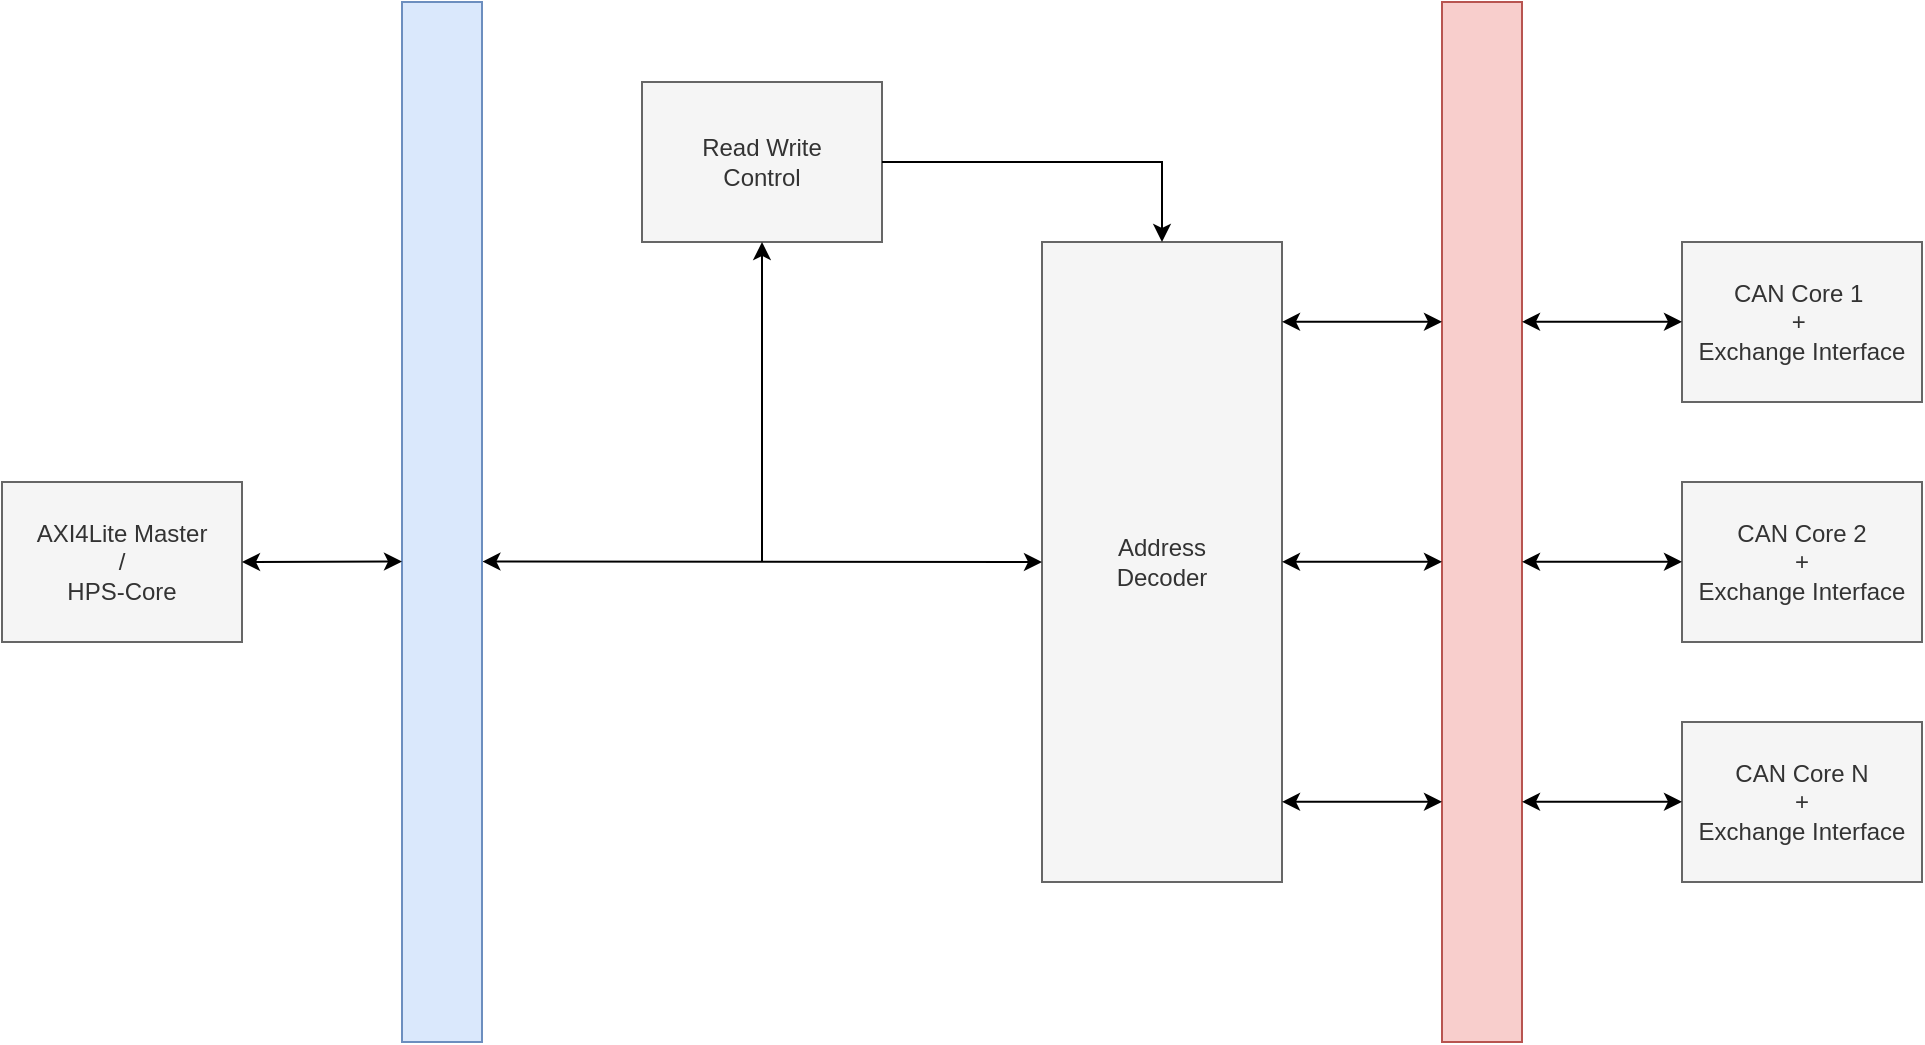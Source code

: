 <mxfile version="24.7.17">
  <diagram name="Seite-1" id="vTGyPGV2HfrwWkFdkuwt">
    <mxGraphModel dx="2486" dy="1084" grid="1" gridSize="10" guides="1" tooltips="1" connect="1" arrows="1" fold="1" page="1" pageScale="1" pageWidth="827" pageHeight="1169" math="0" shadow="0">
      <root>
        <mxCell id="0" />
        <mxCell id="1" parent="0" />
        <mxCell id="a9FrqrOEOYoV8DmBDv18-1" value="Address&lt;br&gt;Decoder" style="rounded=0;whiteSpace=wrap;html=1;fillColor=#f5f5f5;fontColor=#333333;strokeColor=#666666;" vertex="1" parent="1">
          <mxGeometry x="320" y="320" width="120" height="320" as="geometry" />
        </mxCell>
        <mxCell id="a9FrqrOEOYoV8DmBDv18-2" value="CAN Core 1&amp;nbsp;&lt;br&gt;+&amp;nbsp;&lt;br&gt;Exchange Interface" style="rounded=0;whiteSpace=wrap;html=1;fillColor=#f5f5f5;fontColor=#333333;strokeColor=#666666;" vertex="1" parent="1">
          <mxGeometry x="640" y="320" width="120" height="80" as="geometry" />
        </mxCell>
        <mxCell id="a9FrqrOEOYoV8DmBDv18-3" value="CAN Core 2&lt;div&gt;+&lt;/div&gt;&lt;div&gt;Exchange Interface&lt;/div&gt;" style="rounded=0;whiteSpace=wrap;html=1;fillColor=#f5f5f5;fontColor=#333333;strokeColor=#666666;" vertex="1" parent="1">
          <mxGeometry x="640" y="440" width="120" height="80" as="geometry" />
        </mxCell>
        <mxCell id="a9FrqrOEOYoV8DmBDv18-4" value="CAN Core N&lt;div&gt;+&lt;/div&gt;&lt;div&gt;Exchange Interface&lt;/div&gt;" style="rounded=0;whiteSpace=wrap;html=1;fillColor=#f5f5f5;fontColor=#333333;strokeColor=#666666;" vertex="1" parent="1">
          <mxGeometry x="640" y="560" width="120" height="80" as="geometry" />
        </mxCell>
        <mxCell id="a9FrqrOEOYoV8DmBDv18-7" value="Read Write&lt;br&gt;Control" style="rounded=0;whiteSpace=wrap;html=1;fillColor=#f5f5f5;fontColor=#333333;strokeColor=#666666;" vertex="1" parent="1">
          <mxGeometry x="120" y="240" width="120" height="80" as="geometry" />
        </mxCell>
        <mxCell id="a9FrqrOEOYoV8DmBDv18-8" value="" style="rounded=0;whiteSpace=wrap;html=1;fillColor=#f8cecc;strokeColor=#b85450;" vertex="1" parent="1">
          <mxGeometry x="520" y="200" width="40" height="520" as="geometry" />
        </mxCell>
        <mxCell id="a9FrqrOEOYoV8DmBDv18-9" value="" style="endArrow=classic;startArrow=classic;html=1;rounded=0;entryX=0;entryY=0.5;entryDx=0;entryDy=0;exitX=1.005;exitY=0.538;exitDx=0;exitDy=0;exitPerimeter=0;" edge="1" parent="1" source="a9FrqrOEOYoV8DmBDv18-10" target="a9FrqrOEOYoV8DmBDv18-1">
          <mxGeometry width="50" height="50" relative="1" as="geometry">
            <mxPoint x="50" y="480" as="sourcePoint" />
            <mxPoint x="110" y="450" as="targetPoint" />
          </mxGeometry>
        </mxCell>
        <mxCell id="a9FrqrOEOYoV8DmBDv18-10" value="" style="rounded=0;whiteSpace=wrap;html=1;fillColor=#dae8fc;strokeColor=#6c8ebf;" vertex="1" parent="1">
          <mxGeometry y="200" width="40" height="520" as="geometry" />
        </mxCell>
        <mxCell id="a9FrqrOEOYoV8DmBDv18-12" value="" style="endArrow=classic;html=1;rounded=0;entryX=0.5;entryY=1;entryDx=0;entryDy=0;" edge="1" parent="1" target="a9FrqrOEOYoV8DmBDv18-7">
          <mxGeometry width="50" height="50" relative="1" as="geometry">
            <mxPoint x="180" y="480" as="sourcePoint" />
            <mxPoint x="180" y="400" as="targetPoint" />
          </mxGeometry>
        </mxCell>
        <mxCell id="a9FrqrOEOYoV8DmBDv18-16" value="" style="endArrow=classic;html=1;rounded=0;exitX=1;exitY=0.5;exitDx=0;exitDy=0;entryX=0.5;entryY=0;entryDx=0;entryDy=0;" edge="1" parent="1" source="a9FrqrOEOYoV8DmBDv18-7" target="a9FrqrOEOYoV8DmBDv18-1">
          <mxGeometry width="50" height="50" relative="1" as="geometry">
            <mxPoint x="260" y="280" as="sourcePoint" />
            <mxPoint x="310" y="230" as="targetPoint" />
            <Array as="points">
              <mxPoint x="380" y="280" />
            </Array>
          </mxGeometry>
        </mxCell>
        <mxCell id="a9FrqrOEOYoV8DmBDv18-18" value="" style="endArrow=classic;startArrow=classic;html=1;rounded=0;" edge="1" parent="1">
          <mxGeometry width="50" height="50" relative="1" as="geometry">
            <mxPoint x="440" y="359.9" as="sourcePoint" />
            <mxPoint x="520" y="359.9" as="targetPoint" />
          </mxGeometry>
        </mxCell>
        <mxCell id="a9FrqrOEOYoV8DmBDv18-19" value="" style="endArrow=classic;startArrow=classic;html=1;rounded=0;" edge="1" parent="1">
          <mxGeometry width="50" height="50" relative="1" as="geometry">
            <mxPoint x="560" y="359.9" as="sourcePoint" />
            <mxPoint x="640" y="359.9" as="targetPoint" />
          </mxGeometry>
        </mxCell>
        <mxCell id="a9FrqrOEOYoV8DmBDv18-20" value="" style="endArrow=classic;startArrow=classic;html=1;rounded=0;" edge="1" parent="1">
          <mxGeometry width="50" height="50" relative="1" as="geometry">
            <mxPoint x="440" y="479.9" as="sourcePoint" />
            <mxPoint x="520" y="479.9" as="targetPoint" />
          </mxGeometry>
        </mxCell>
        <mxCell id="a9FrqrOEOYoV8DmBDv18-21" value="" style="endArrow=classic;startArrow=classic;html=1;rounded=0;" edge="1" parent="1">
          <mxGeometry width="50" height="50" relative="1" as="geometry">
            <mxPoint x="560" y="479.9" as="sourcePoint" />
            <mxPoint x="640" y="479.9" as="targetPoint" />
          </mxGeometry>
        </mxCell>
        <mxCell id="a9FrqrOEOYoV8DmBDv18-22" value="" style="endArrow=classic;startArrow=classic;html=1;rounded=0;" edge="1" parent="1">
          <mxGeometry width="50" height="50" relative="1" as="geometry">
            <mxPoint x="440" y="599.9" as="sourcePoint" />
            <mxPoint x="520" y="599.9" as="targetPoint" />
          </mxGeometry>
        </mxCell>
        <mxCell id="a9FrqrOEOYoV8DmBDv18-23" value="" style="endArrow=classic;startArrow=classic;html=1;rounded=0;" edge="1" parent="1">
          <mxGeometry width="50" height="50" relative="1" as="geometry">
            <mxPoint x="560" y="599.9" as="sourcePoint" />
            <mxPoint x="640" y="599.9" as="targetPoint" />
          </mxGeometry>
        </mxCell>
        <mxCell id="a9FrqrOEOYoV8DmBDv18-24" value="AXI4Lite Master&lt;br&gt;/&lt;br&gt;HPS-Core" style="rounded=0;whiteSpace=wrap;html=1;fillColor=#f5f5f5;fontColor=#333333;strokeColor=#666666;" vertex="1" parent="1">
          <mxGeometry x="-200" y="440" width="120" height="80" as="geometry" />
        </mxCell>
        <mxCell id="a9FrqrOEOYoV8DmBDv18-25" value="" style="endArrow=classic;startArrow=classic;html=1;rounded=0;entryX=0;entryY=0.538;entryDx=0;entryDy=0;entryPerimeter=0;" edge="1" parent="1" target="a9FrqrOEOYoV8DmBDv18-10">
          <mxGeometry width="50" height="50" relative="1" as="geometry">
            <mxPoint x="-80" y="480" as="sourcePoint" />
            <mxPoint x="-30" y="430" as="targetPoint" />
          </mxGeometry>
        </mxCell>
      </root>
    </mxGraphModel>
  </diagram>
</mxfile>
